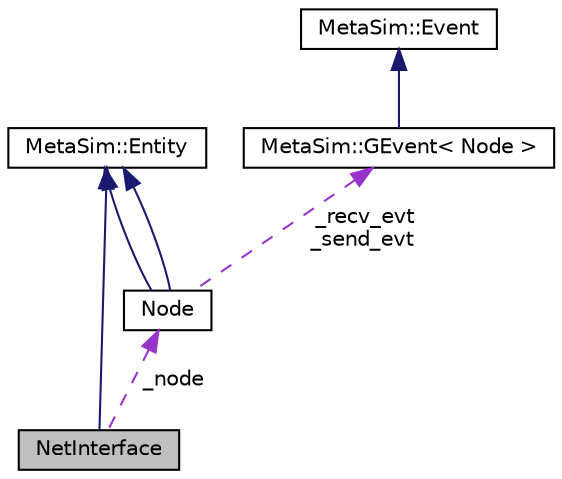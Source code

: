 digraph "NetInterface"
{
  edge [fontname="Helvetica",fontsize="10",labelfontname="Helvetica",labelfontsize="10"];
  node [fontname="Helvetica",fontsize="10",shape=record];
  Node1 [label="NetInterface",height=0.2,width=0.4,color="black", fillcolor="grey75", style="filled", fontcolor="black"];
  Node2 -> Node1 [dir="back",color="midnightblue",fontsize="10",style="solid"];
  Node2 [label="MetaSim::Entity",height=0.2,width=0.4,color="black", fillcolor="white", style="filled",URL="$d0/d41/classMetaSim_1_1Entity.html"];
  Node3 -> Node1 [dir="back",color="darkorchid3",fontsize="10",style="dashed",label=" _node" ];
  Node3 [label="Node",height=0.2,width=0.4,color="black", fillcolor="white", style="filled",URL="$df/dd0/classNode.html"];
  Node2 -> Node3 [dir="back",color="midnightblue",fontsize="10",style="solid"];
  Node2 -> Node3 [dir="back",color="midnightblue",fontsize="10",style="solid"];
  Node4 -> Node3 [dir="back",color="darkorchid3",fontsize="10",style="dashed",label=" _recv_evt\n_send_evt" ];
  Node4 [label="MetaSim::GEvent\< Node \>",height=0.2,width=0.4,color="black", fillcolor="white", style="filled",URL="$dc/d05/classMetaSim_1_1GEvent.html"];
  Node5 -> Node4 [dir="back",color="midnightblue",fontsize="10",style="solid"];
  Node5 [label="MetaSim::Event",height=0.2,width=0.4,color="black", fillcolor="white", style="filled",URL="$d2/d88/classMetaSim_1_1Event.html"];
}
